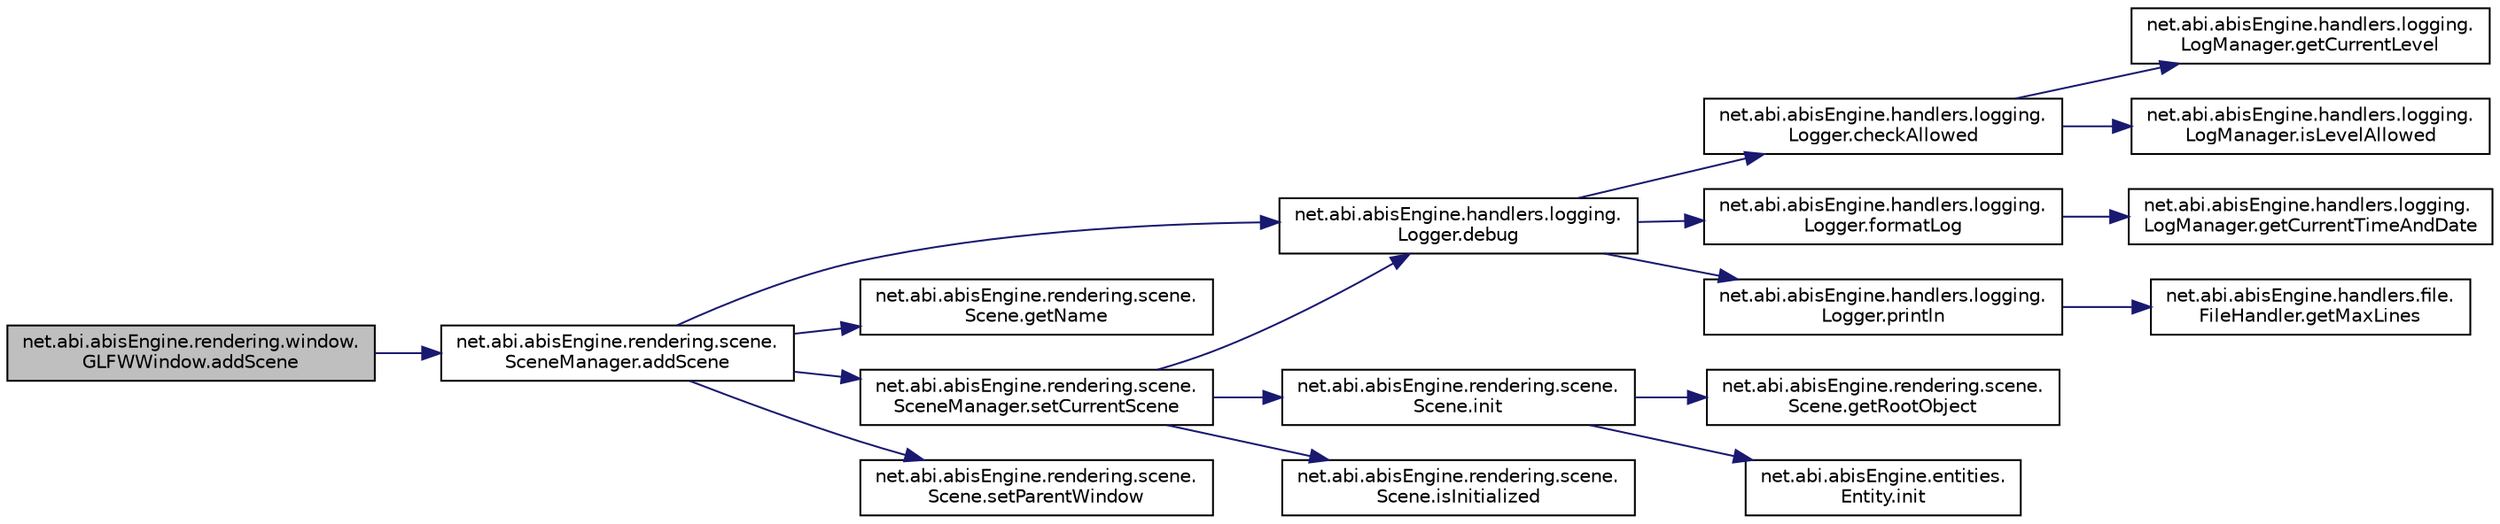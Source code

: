 digraph "net.abi.abisEngine.rendering.window.GLFWWindow.addScene"
{
 // LATEX_PDF_SIZE
  edge [fontname="Helvetica",fontsize="10",labelfontname="Helvetica",labelfontsize="10"];
  node [fontname="Helvetica",fontsize="10",shape=record];
  rankdir="LR";
  Node1 [label="net.abi.abisEngine.rendering.window.\lGLFWWindow.addScene",height=0.2,width=0.4,color="black", fillcolor="grey75", style="filled", fontcolor="black",tooltip=" "];
  Node1 -> Node2 [color="midnightblue",fontsize="10",style="solid",fontname="Helvetica"];
  Node2 [label="net.abi.abisEngine.rendering.scene.\lSceneManager.addScene",height=0.2,width=0.4,color="black", fillcolor="white", style="filled",URL="$da/df9/classnet_1_1abi_1_1abis_engine_1_1rendering_1_1scene_1_1_scene_manager.html#ad2a56cf79dad2cac127bce7172e562c4",tooltip=" "];
  Node2 -> Node3 [color="midnightblue",fontsize="10",style="solid",fontname="Helvetica"];
  Node3 [label="net.abi.abisEngine.handlers.logging.\lLogger.debug",height=0.2,width=0.4,color="black", fillcolor="white", style="filled",URL="$d1/d70/classnet_1_1abi_1_1abis_engine_1_1handlers_1_1logging_1_1_logger.html#a61a405179fc52b3f42f9d3d613390333",tooltip=" "];
  Node3 -> Node4 [color="midnightblue",fontsize="10",style="solid",fontname="Helvetica"];
  Node4 [label="net.abi.abisEngine.handlers.logging.\lLogger.checkAllowed",height=0.2,width=0.4,color="black", fillcolor="white", style="filled",URL="$d1/d70/classnet_1_1abi_1_1abis_engine_1_1handlers_1_1logging_1_1_logger.html#a13b7504675f442f02ae706a156d7cc13",tooltip=" "];
  Node4 -> Node5 [color="midnightblue",fontsize="10",style="solid",fontname="Helvetica"];
  Node5 [label="net.abi.abisEngine.handlers.logging.\lLogManager.getCurrentLevel",height=0.2,width=0.4,color="black", fillcolor="white", style="filled",URL="$da/d1a/classnet_1_1abi_1_1abis_engine_1_1handlers_1_1logging_1_1_log_manager.html#aefd2b12f57fa489b76386bc1a595cd24",tooltip=" "];
  Node4 -> Node6 [color="midnightblue",fontsize="10",style="solid",fontname="Helvetica"];
  Node6 [label="net.abi.abisEngine.handlers.logging.\lLogManager.isLevelAllowed",height=0.2,width=0.4,color="black", fillcolor="white", style="filled",URL="$da/d1a/classnet_1_1abi_1_1abis_engine_1_1handlers_1_1logging_1_1_log_manager.html#a374085310fb87ec9d7aa8fedbd7bdf5f",tooltip=" "];
  Node3 -> Node7 [color="midnightblue",fontsize="10",style="solid",fontname="Helvetica"];
  Node7 [label="net.abi.abisEngine.handlers.logging.\lLogger.formatLog",height=0.2,width=0.4,color="black", fillcolor="white", style="filled",URL="$d1/d70/classnet_1_1abi_1_1abis_engine_1_1handlers_1_1logging_1_1_logger.html#a751b93e83d31f2234d948985a8472c3c",tooltip=" "];
  Node7 -> Node8 [color="midnightblue",fontsize="10",style="solid",fontname="Helvetica"];
  Node8 [label="net.abi.abisEngine.handlers.logging.\lLogManager.getCurrentTimeAndDate",height=0.2,width=0.4,color="black", fillcolor="white", style="filled",URL="$da/d1a/classnet_1_1abi_1_1abis_engine_1_1handlers_1_1logging_1_1_log_manager.html#ad4e72d19a4ef8512439ccd41da205c78",tooltip=" "];
  Node3 -> Node9 [color="midnightblue",fontsize="10",style="solid",fontname="Helvetica"];
  Node9 [label="net.abi.abisEngine.handlers.logging.\lLogger.println",height=0.2,width=0.4,color="black", fillcolor="white", style="filled",URL="$d1/d70/classnet_1_1abi_1_1abis_engine_1_1handlers_1_1logging_1_1_logger.html#ad25894ef47ad269a6e56b327c5e5c3cf",tooltip=" "];
  Node9 -> Node10 [color="midnightblue",fontsize="10",style="solid",fontname="Helvetica"];
  Node10 [label="net.abi.abisEngine.handlers.file.\lFileHandler.getMaxLines",height=0.2,width=0.4,color="black", fillcolor="white", style="filled",URL="$d4/d32/classnet_1_1abi_1_1abis_engine_1_1handlers_1_1file_1_1_file_handler.html#aa4eaca3163774bc59be7b3709cece75e",tooltip=" "];
  Node2 -> Node11 [color="midnightblue",fontsize="10",style="solid",fontname="Helvetica"];
  Node11 [label="net.abi.abisEngine.rendering.scene.\lScene.getName",height=0.2,width=0.4,color="black", fillcolor="white", style="filled",URL="$d4/d7f/classnet_1_1abi_1_1abis_engine_1_1rendering_1_1scene_1_1_scene.html#ad418f867157ca1e2f37534ae7f1e9ac4",tooltip=" "];
  Node2 -> Node12 [color="midnightblue",fontsize="10",style="solid",fontname="Helvetica"];
  Node12 [label="net.abi.abisEngine.rendering.scene.\lSceneManager.setCurrentScene",height=0.2,width=0.4,color="black", fillcolor="white", style="filled",URL="$da/df9/classnet_1_1abi_1_1abis_engine_1_1rendering_1_1scene_1_1_scene_manager.html#a58eafd0030262e757af4642bed2d584b",tooltip=" "];
  Node12 -> Node3 [color="midnightblue",fontsize="10",style="solid",fontname="Helvetica"];
  Node12 -> Node13 [color="midnightblue",fontsize="10",style="solid",fontname="Helvetica"];
  Node13 [label="net.abi.abisEngine.rendering.scene.\lScene.init",height=0.2,width=0.4,color="black", fillcolor="white", style="filled",URL="$d4/d7f/classnet_1_1abi_1_1abis_engine_1_1rendering_1_1scene_1_1_scene.html#a9ceb46e207db33656bfc6a9b7ef1c4bf",tooltip=" "];
  Node13 -> Node14 [color="midnightblue",fontsize="10",style="solid",fontname="Helvetica"];
  Node14 [label="net.abi.abisEngine.rendering.scene.\lScene.getRootObject",height=0.2,width=0.4,color="black", fillcolor="white", style="filled",URL="$d4/d7f/classnet_1_1abi_1_1abis_engine_1_1rendering_1_1scene_1_1_scene.html#ab7ec4091b5e575de8a70ab7642df9f02",tooltip=" "];
  Node13 -> Node15 [color="midnightblue",fontsize="10",style="solid",fontname="Helvetica"];
  Node15 [label="net.abi.abisEngine.entities.\lEntity.init",height=0.2,width=0.4,color="black", fillcolor="white", style="filled",URL="$d0/d36/classnet_1_1abi_1_1abis_engine_1_1entities_1_1_entity.html#ad1be8f919ef68be09f9b80d283139427",tooltip=" "];
  Node12 -> Node16 [color="midnightblue",fontsize="10",style="solid",fontname="Helvetica"];
  Node16 [label="net.abi.abisEngine.rendering.scene.\lScene.isInitialized",height=0.2,width=0.4,color="black", fillcolor="white", style="filled",URL="$d4/d7f/classnet_1_1abi_1_1abis_engine_1_1rendering_1_1scene_1_1_scene.html#a868f9ed9cc112d14f65d77a597d8f01c",tooltip=" "];
  Node2 -> Node17 [color="midnightblue",fontsize="10",style="solid",fontname="Helvetica"];
  Node17 [label="net.abi.abisEngine.rendering.scene.\lScene.setParentWindow",height=0.2,width=0.4,color="black", fillcolor="white", style="filled",URL="$d4/d7f/classnet_1_1abi_1_1abis_engine_1_1rendering_1_1scene_1_1_scene.html#a427e0938db2f7681327d6df86bf89bd1",tooltip=" "];
}
